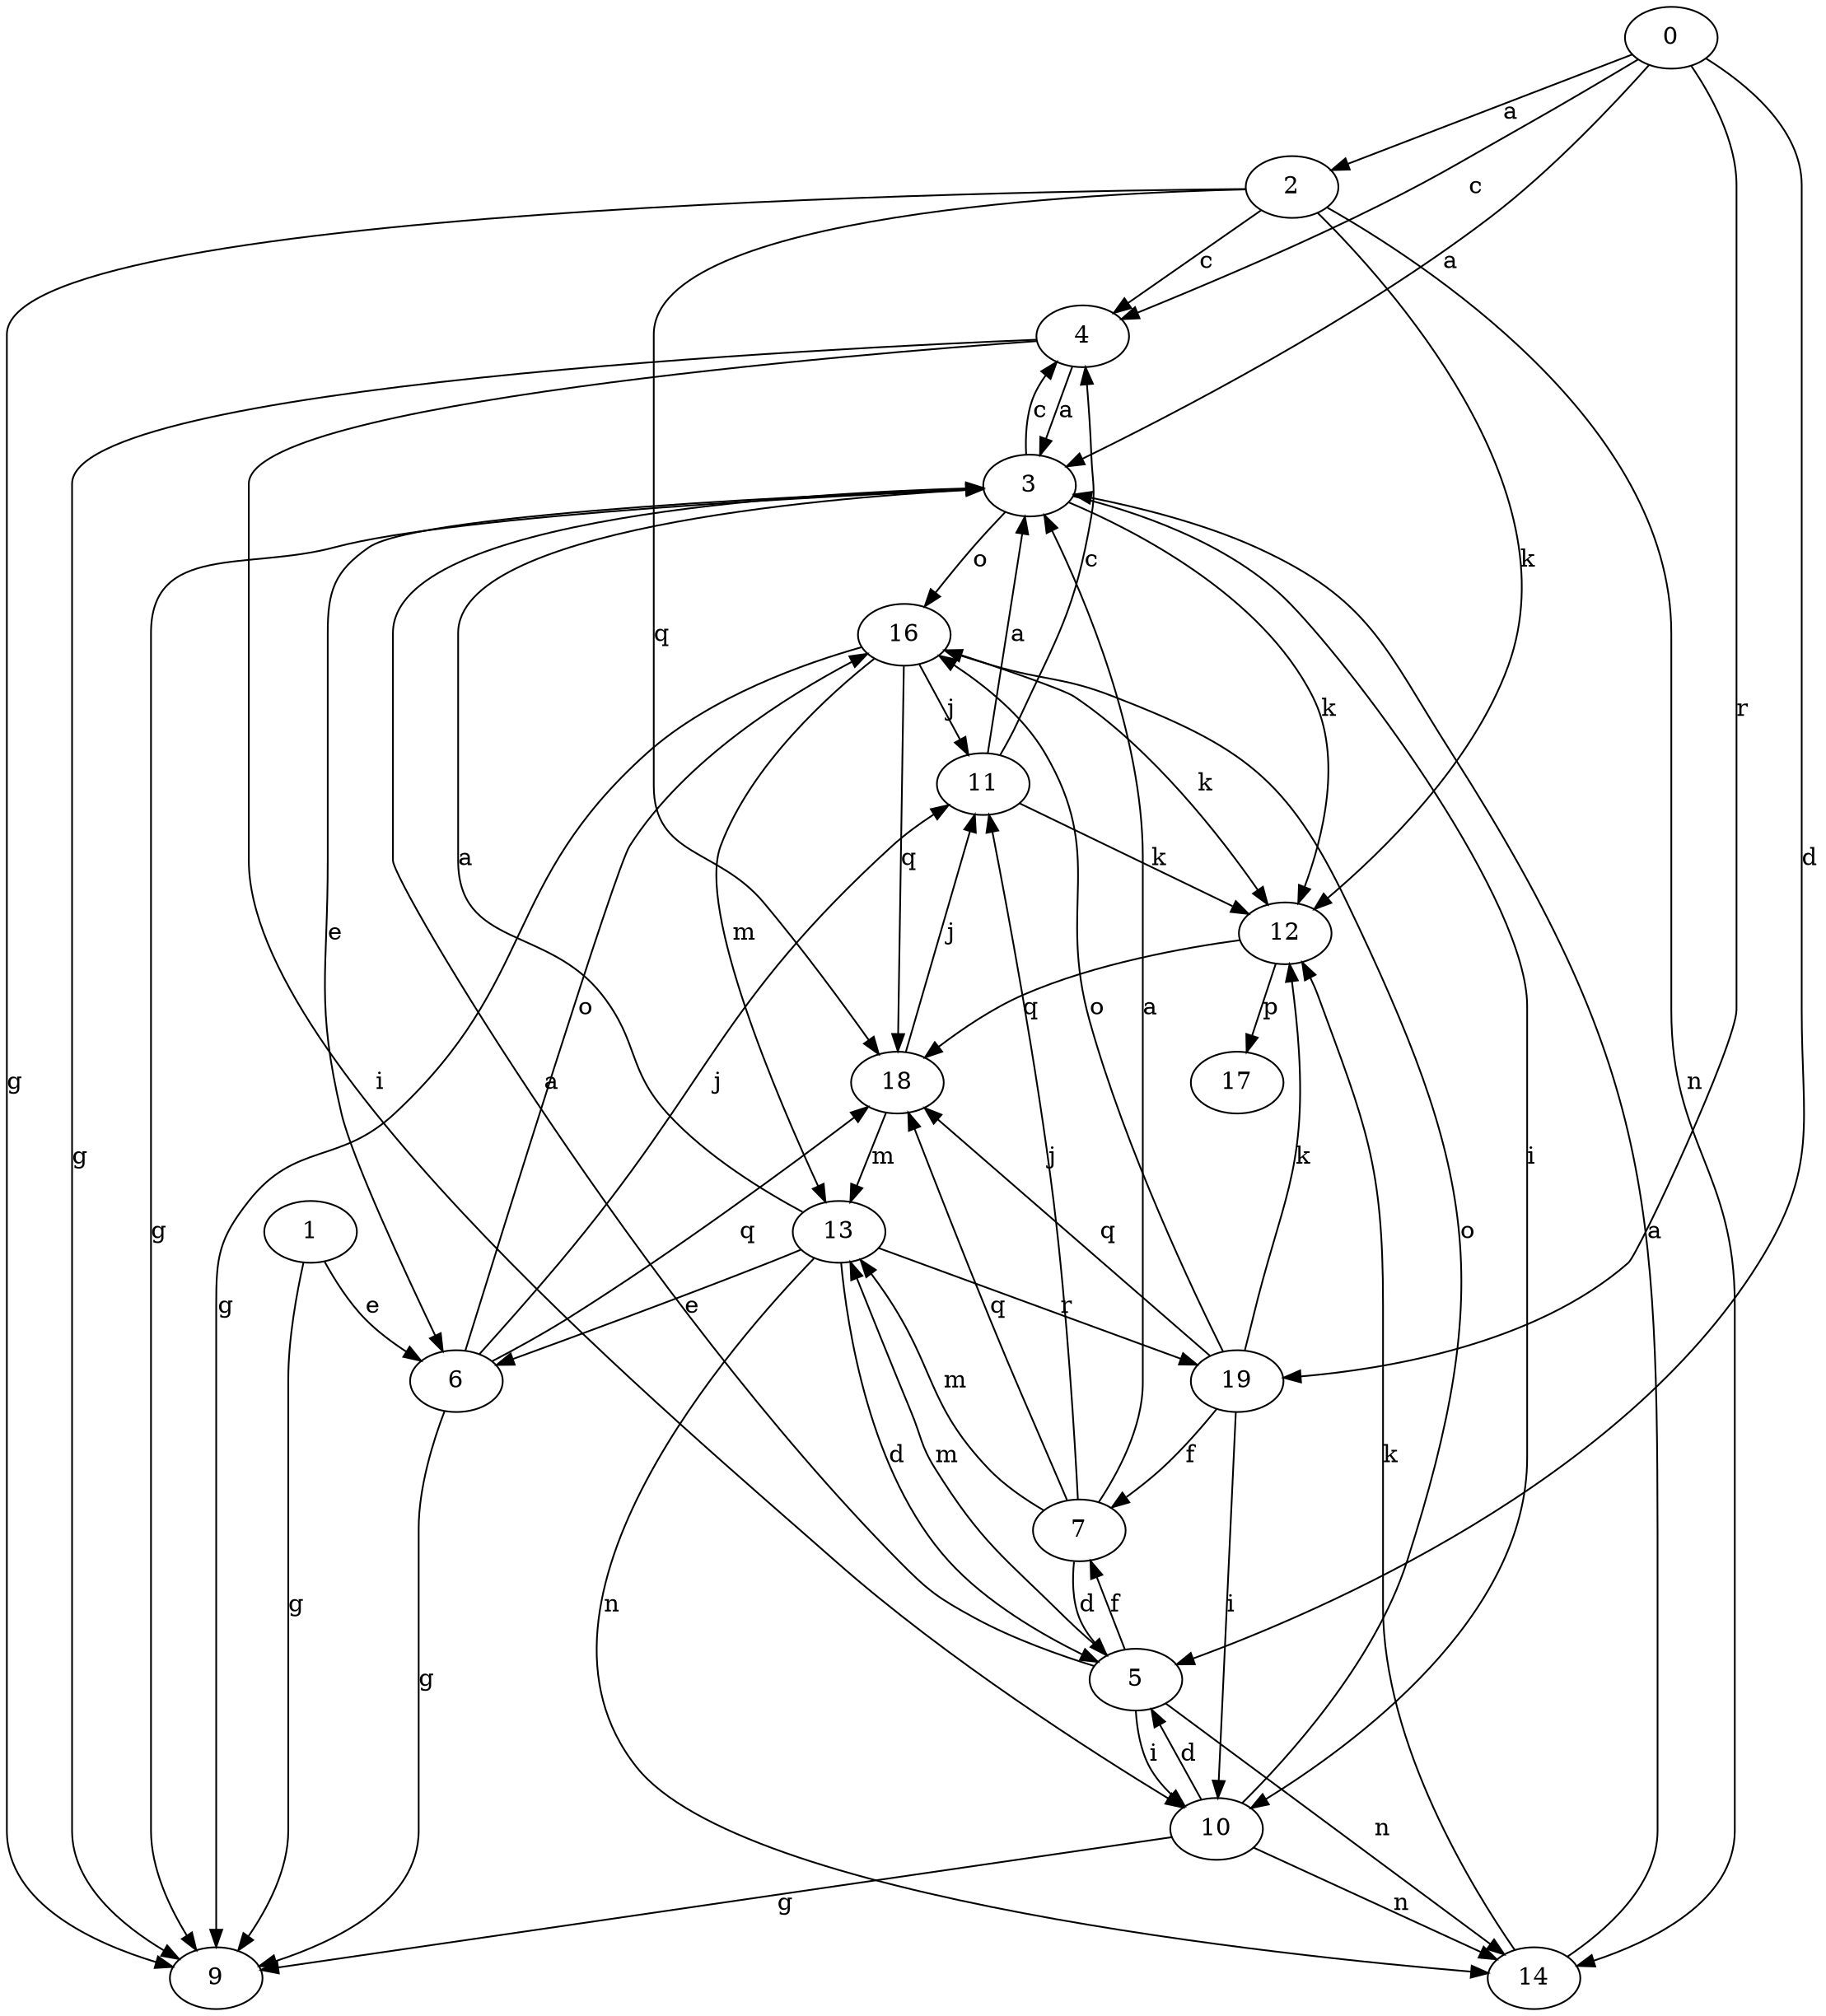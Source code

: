 strict digraph  {
2;
3;
4;
0;
5;
6;
7;
9;
10;
11;
12;
13;
14;
16;
1;
17;
18;
19;
2 -> 4  [label=c];
2 -> 9  [label=g];
2 -> 12  [label=k];
2 -> 14  [label=n];
2 -> 18  [label=q];
3 -> 4  [label=c];
3 -> 6  [label=e];
3 -> 9  [label=g];
3 -> 10  [label=i];
3 -> 12  [label=k];
3 -> 16  [label=o];
4 -> 3  [label=a];
4 -> 9  [label=g];
4 -> 10  [label=i];
0 -> 2  [label=a];
0 -> 3  [label=a];
0 -> 4  [label=c];
0 -> 5  [label=d];
0 -> 19  [label=r];
5 -> 3  [label=a];
5 -> 7  [label=f];
5 -> 10  [label=i];
5 -> 13  [label=m];
5 -> 14  [label=n];
6 -> 9  [label=g];
6 -> 11  [label=j];
6 -> 16  [label=o];
6 -> 18  [label=q];
7 -> 3  [label=a];
7 -> 5  [label=d];
7 -> 11  [label=j];
7 -> 13  [label=m];
7 -> 18  [label=q];
10 -> 5  [label=d];
10 -> 9  [label=g];
10 -> 14  [label=n];
10 -> 16  [label=o];
11 -> 3  [label=a];
11 -> 4  [label=c];
11 -> 12  [label=k];
12 -> 17  [label=p];
12 -> 18  [label=q];
13 -> 3  [label=a];
13 -> 5  [label=d];
13 -> 6  [label=e];
13 -> 14  [label=n];
13 -> 19  [label=r];
14 -> 3  [label=a];
14 -> 12  [label=k];
16 -> 9  [label=g];
16 -> 11  [label=j];
16 -> 12  [label=k];
16 -> 13  [label=m];
16 -> 18  [label=q];
1 -> 6  [label=e];
1 -> 9  [label=g];
18 -> 11  [label=j];
18 -> 13  [label=m];
19 -> 7  [label=f];
19 -> 10  [label=i];
19 -> 12  [label=k];
19 -> 16  [label=o];
19 -> 18  [label=q];
}
